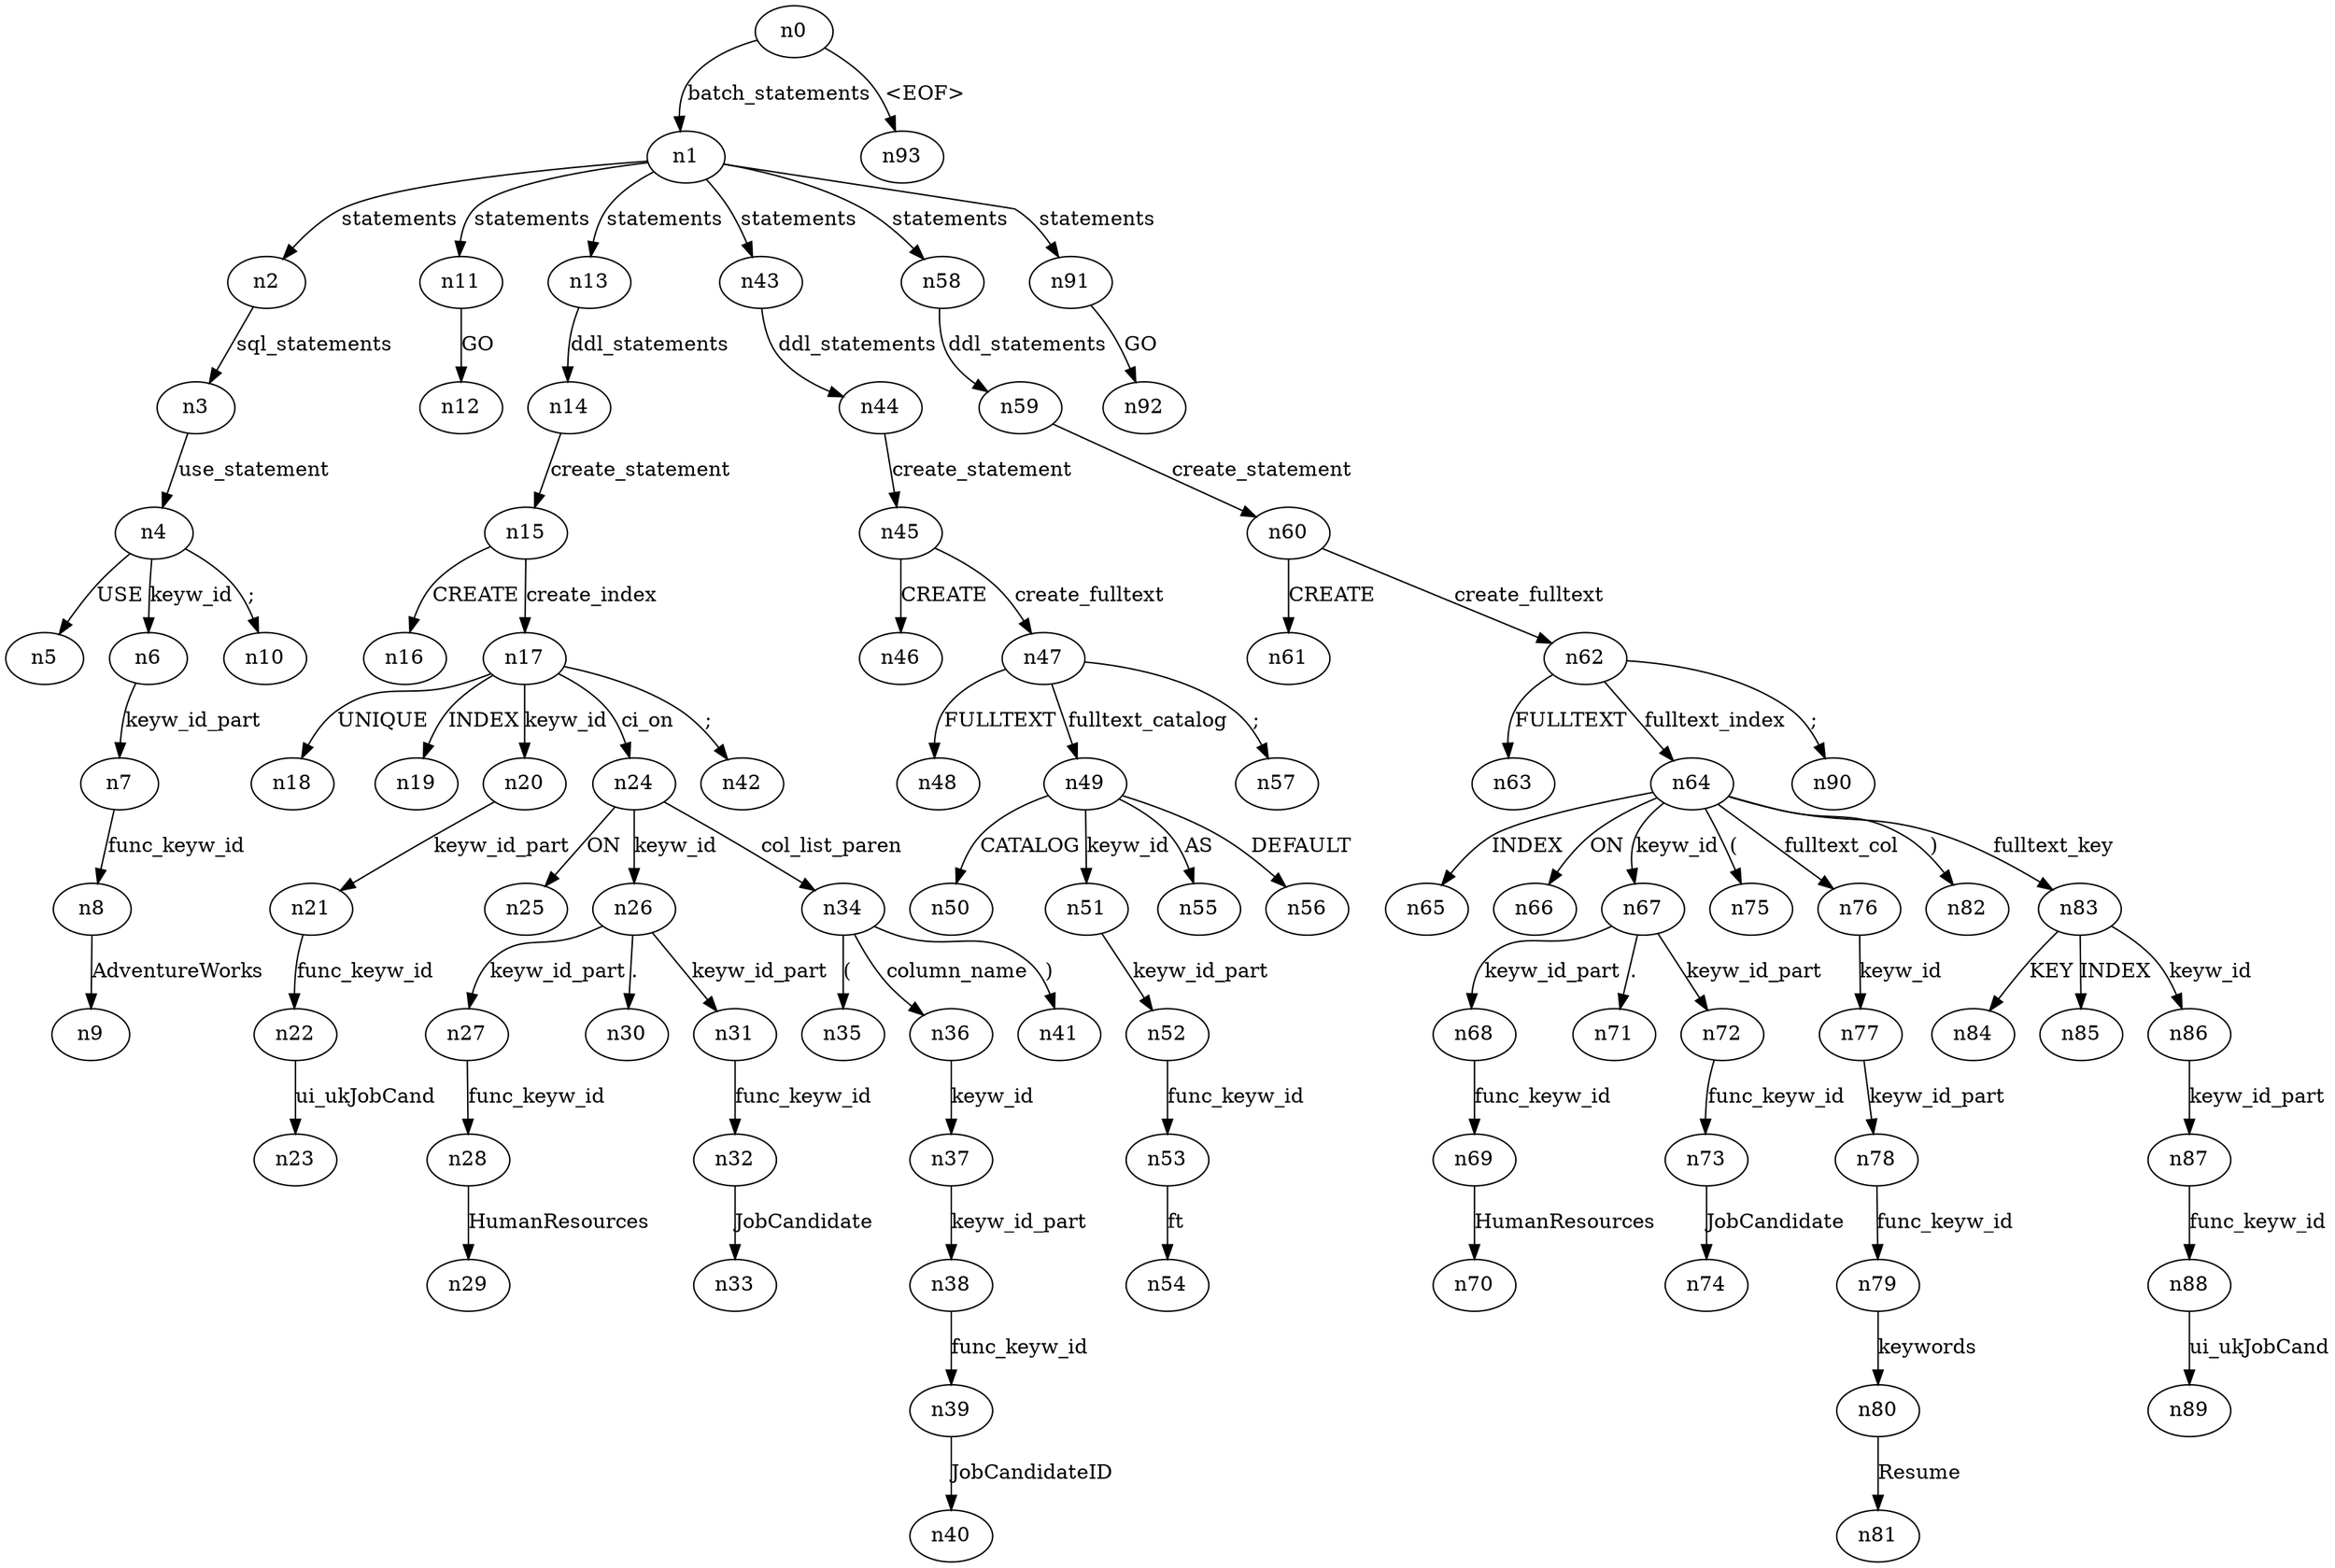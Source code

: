 digraph ParseTree {
  n0 -> n1 [label="batch_statements"];
  n1 -> n2 [label="statements"];
  n2 -> n3 [label="sql_statements"];
  n3 -> n4 [label="use_statement"];
  n4 -> n5 [label="USE"];
  n4 -> n6 [label="keyw_id"];
  n6 -> n7 [label="keyw_id_part"];
  n7 -> n8 [label="func_keyw_id"];
  n8 -> n9 [label="AdventureWorks"];
  n4 -> n10 [label=";"];
  n1 -> n11 [label="statements"];
  n11 -> n12 [label="GO"];
  n1 -> n13 [label="statements"];
  n13 -> n14 [label="ddl_statements"];
  n14 -> n15 [label="create_statement"];
  n15 -> n16 [label="CREATE"];
  n15 -> n17 [label="create_index"];
  n17 -> n18 [label="UNIQUE"];
  n17 -> n19 [label="INDEX"];
  n17 -> n20 [label="keyw_id"];
  n20 -> n21 [label="keyw_id_part"];
  n21 -> n22 [label="func_keyw_id"];
  n22 -> n23 [label="ui_ukJobCand"];
  n17 -> n24 [label="ci_on"];
  n24 -> n25 [label="ON"];
  n24 -> n26 [label="keyw_id"];
  n26 -> n27 [label="keyw_id_part"];
  n27 -> n28 [label="func_keyw_id"];
  n28 -> n29 [label="HumanResources"];
  n26 -> n30 [label="."];
  n26 -> n31 [label="keyw_id_part"];
  n31 -> n32 [label="func_keyw_id"];
  n32 -> n33 [label="JobCandidate"];
  n24 -> n34 [label="col_list_paren"];
  n34 -> n35 [label="("];
  n34 -> n36 [label="column_name"];
  n36 -> n37 [label="keyw_id"];
  n37 -> n38 [label="keyw_id_part"];
  n38 -> n39 [label="func_keyw_id"];
  n39 -> n40 [label="JobCandidateID"];
  n34 -> n41 [label=")"];
  n17 -> n42 [label=";"];
  n1 -> n43 [label="statements"];
  n43 -> n44 [label="ddl_statements"];
  n44 -> n45 [label="create_statement"];
  n45 -> n46 [label="CREATE"];
  n45 -> n47 [label="create_fulltext"];
  n47 -> n48 [label="FULLTEXT"];
  n47 -> n49 [label="fulltext_catalog"];
  n49 -> n50 [label="CATALOG"];
  n49 -> n51 [label="keyw_id"];
  n51 -> n52 [label="keyw_id_part"];
  n52 -> n53 [label="func_keyw_id"];
  n53 -> n54 [label="ft"];
  n49 -> n55 [label="AS"];
  n49 -> n56 [label="DEFAULT"];
  n47 -> n57 [label=";"];
  n1 -> n58 [label="statements"];
  n58 -> n59 [label="ddl_statements"];
  n59 -> n60 [label="create_statement"];
  n60 -> n61 [label="CREATE"];
  n60 -> n62 [label="create_fulltext"];
  n62 -> n63 [label="FULLTEXT"];
  n62 -> n64 [label="fulltext_index"];
  n64 -> n65 [label="INDEX"];
  n64 -> n66 [label="ON"];
  n64 -> n67 [label="keyw_id"];
  n67 -> n68 [label="keyw_id_part"];
  n68 -> n69 [label="func_keyw_id"];
  n69 -> n70 [label="HumanResources"];
  n67 -> n71 [label="."];
  n67 -> n72 [label="keyw_id_part"];
  n72 -> n73 [label="func_keyw_id"];
  n73 -> n74 [label="JobCandidate"];
  n64 -> n75 [label="("];
  n64 -> n76 [label="fulltext_col"];
  n76 -> n77 [label="keyw_id"];
  n77 -> n78 [label="keyw_id_part"];
  n78 -> n79 [label="func_keyw_id"];
  n79 -> n80 [label="keywords"];
  n80 -> n81 [label="Resume"];
  n64 -> n82 [label=")"];
  n64 -> n83 [label="fulltext_key"];
  n83 -> n84 [label="KEY"];
  n83 -> n85 [label="INDEX"];
  n83 -> n86 [label="keyw_id"];
  n86 -> n87 [label="keyw_id_part"];
  n87 -> n88 [label="func_keyw_id"];
  n88 -> n89 [label="ui_ukJobCand"];
  n62 -> n90 [label=";"];
  n1 -> n91 [label="statements"];
  n91 -> n92 [label="GO"];
  n0 -> n93 [label="<EOF>"];
}